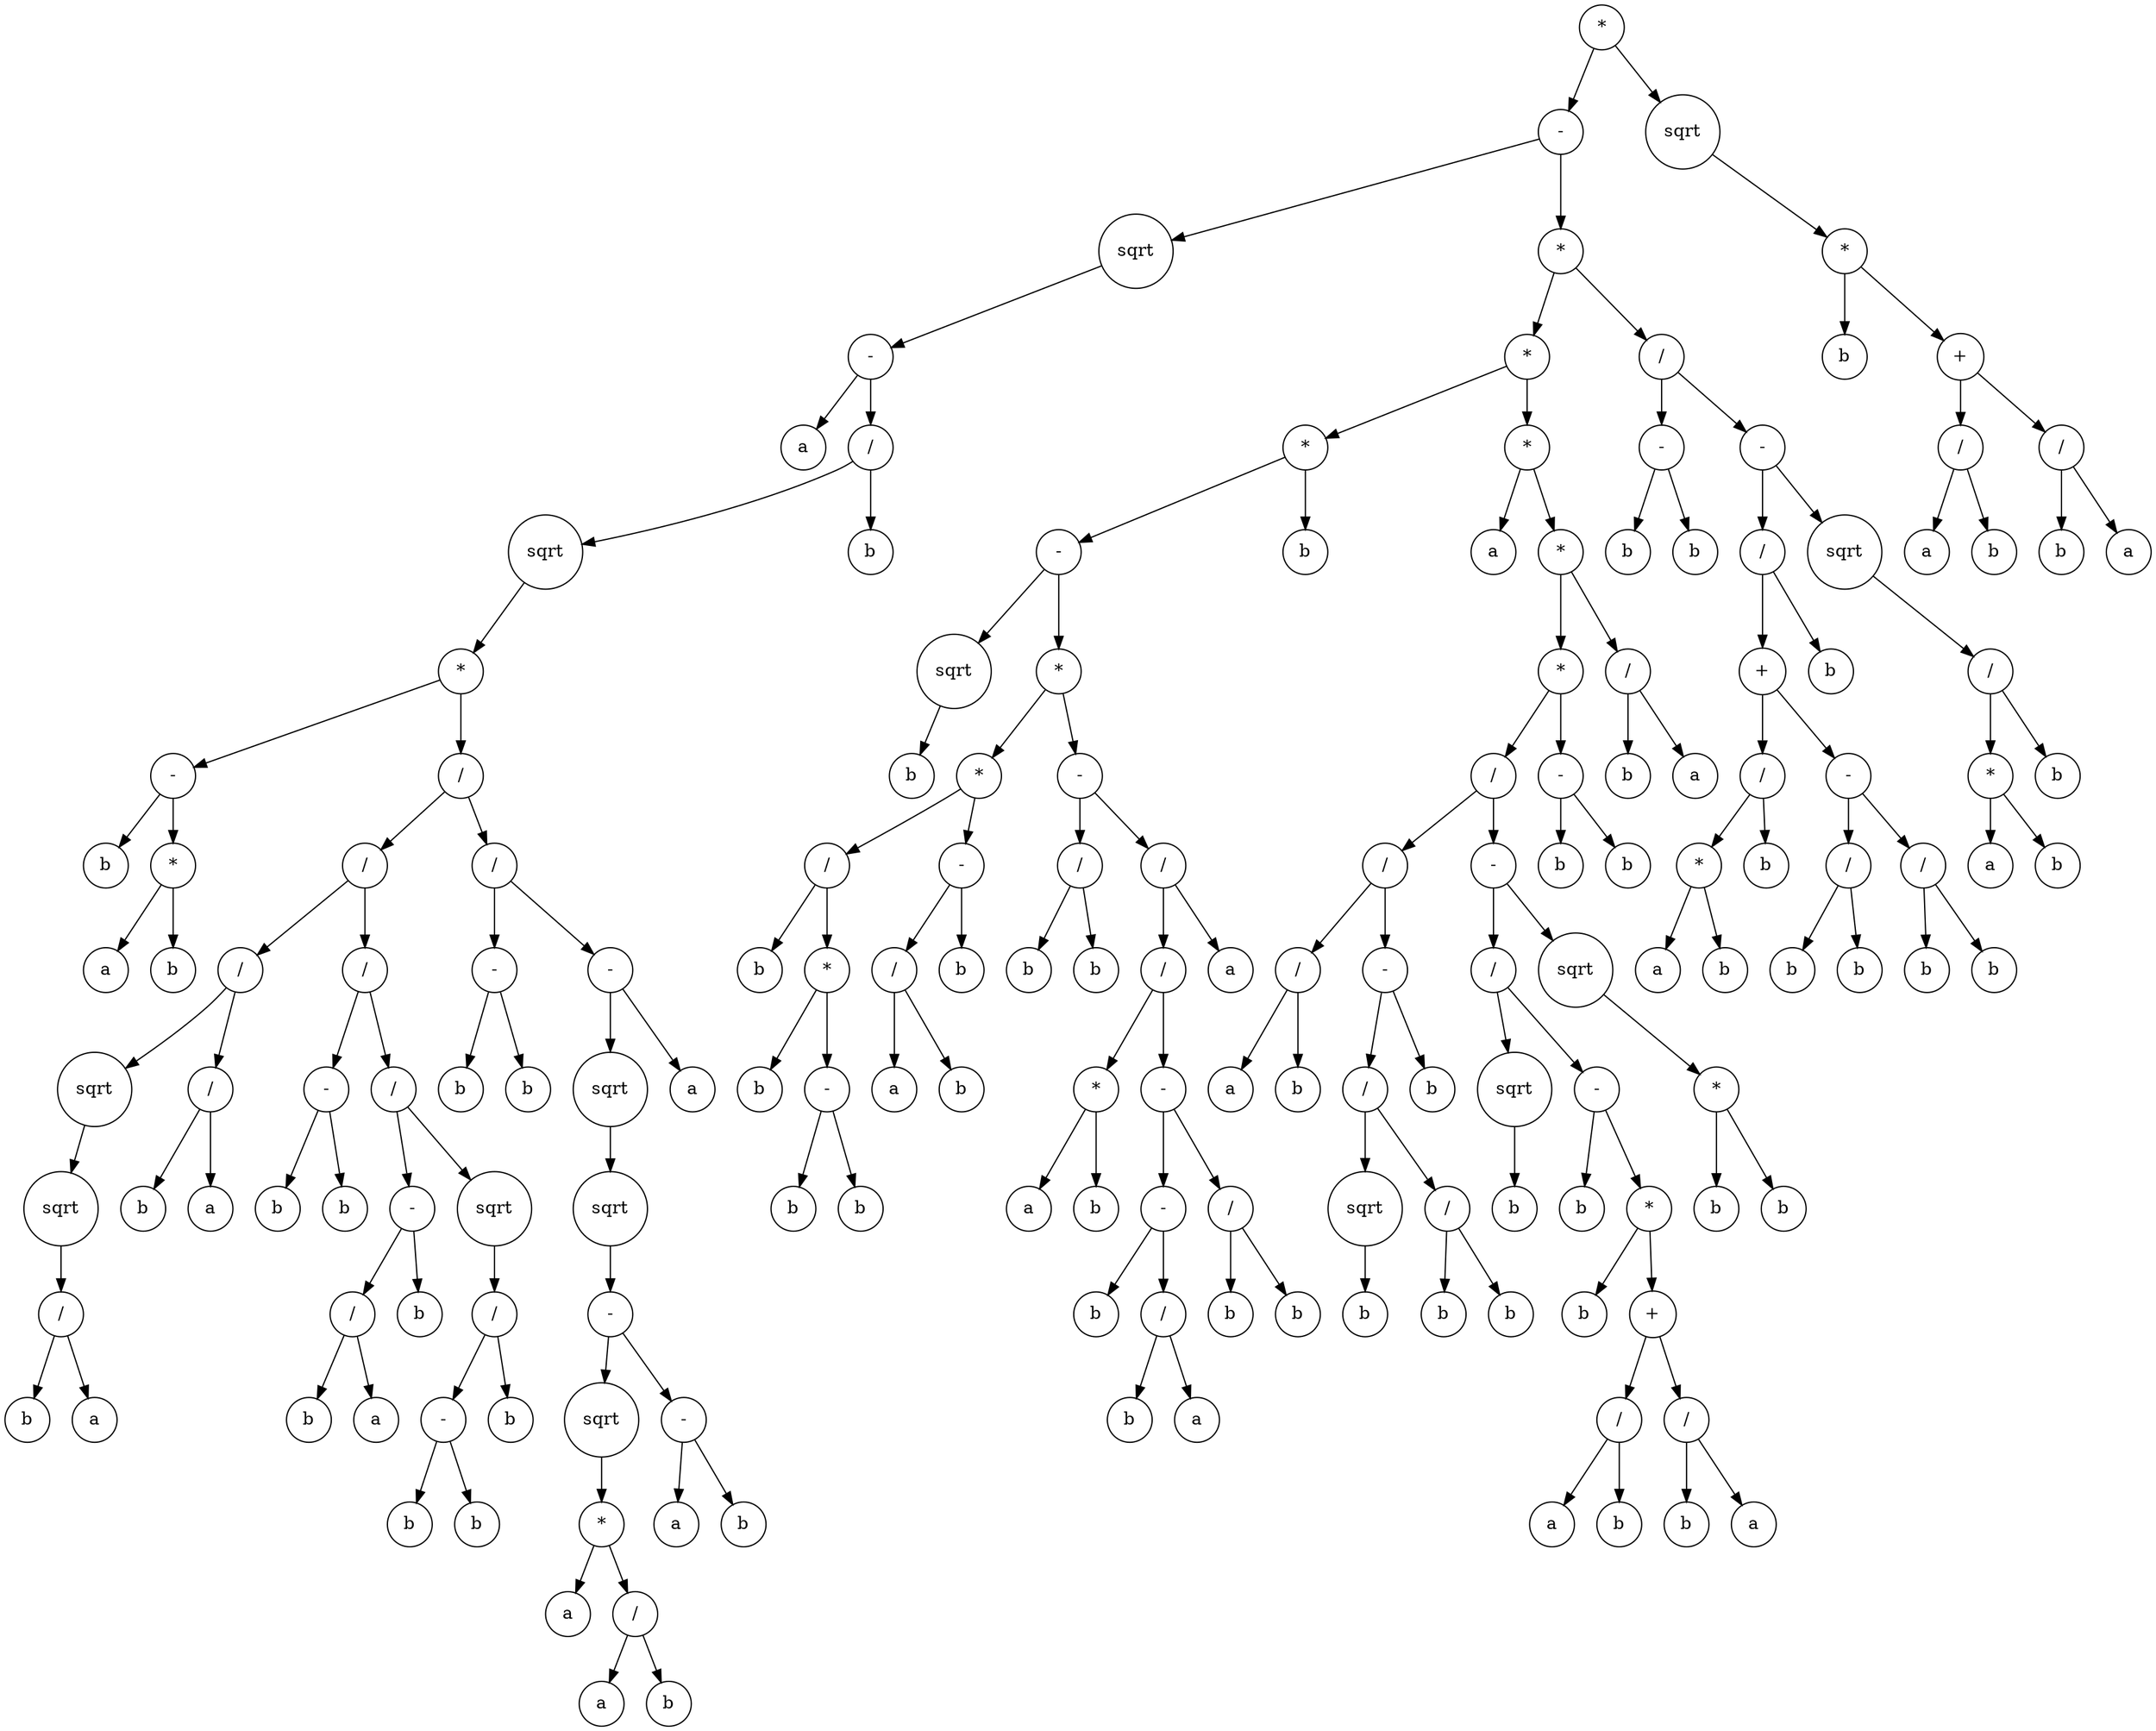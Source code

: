 digraph g {
graph [ordering=out];
node [shape=circle];
n[label = "*"];
n0[label = "-"];
n00[label = "sqrt"];
n000[label = "-"];
n0000[label = "a"];
n000 -> n0000;
n0001[label = "/"];
n00010[label = "sqrt"];
n000100[label = "*"];
n0001000[label = "-"];
n00010000[label = "b"];
n0001000 -> n00010000;
n00010001[label = "*"];
n000100010[label = "a"];
n00010001 -> n000100010;
n000100011[label = "b"];
n00010001 -> n000100011;
n0001000 -> n00010001;
n000100 -> n0001000;
n0001001[label = "/"];
n00010010[label = "/"];
n000100100[label = "/"];
n0001001000[label = "sqrt"];
n00010010000[label = "sqrt"];
n000100100000[label = "/"];
n0001001000000[label = "b"];
n000100100000 -> n0001001000000;
n0001001000001[label = "a"];
n000100100000 -> n0001001000001;
n00010010000 -> n000100100000;
n0001001000 -> n00010010000;
n000100100 -> n0001001000;
n0001001001[label = "/"];
n00010010010[label = "b"];
n0001001001 -> n00010010010;
n00010010011[label = "a"];
n0001001001 -> n00010010011;
n000100100 -> n0001001001;
n00010010 -> n000100100;
n000100101[label = "/"];
n0001001010[label = "-"];
n00010010100[label = "b"];
n0001001010 -> n00010010100;
n00010010101[label = "b"];
n0001001010 -> n00010010101;
n000100101 -> n0001001010;
n0001001011[label = "/"];
n00010010110[label = "-"];
n000100101100[label = "/"];
n0001001011000[label = "b"];
n000100101100 -> n0001001011000;
n0001001011001[label = "a"];
n000100101100 -> n0001001011001;
n00010010110 -> n000100101100;
n000100101101[label = "b"];
n00010010110 -> n000100101101;
n0001001011 -> n00010010110;
n00010010111[label = "sqrt"];
n000100101110[label = "/"];
n0001001011100[label = "-"];
n00010010111000[label = "b"];
n0001001011100 -> n00010010111000;
n00010010111001[label = "b"];
n0001001011100 -> n00010010111001;
n000100101110 -> n0001001011100;
n0001001011101[label = "b"];
n000100101110 -> n0001001011101;
n00010010111 -> n000100101110;
n0001001011 -> n00010010111;
n000100101 -> n0001001011;
n00010010 -> n000100101;
n0001001 -> n00010010;
n00010011[label = "/"];
n000100110[label = "-"];
n0001001100[label = "b"];
n000100110 -> n0001001100;
n0001001101[label = "b"];
n000100110 -> n0001001101;
n00010011 -> n000100110;
n000100111[label = "-"];
n0001001110[label = "sqrt"];
n00010011100[label = "sqrt"];
n000100111000[label = "-"];
n0001001110000[label = "sqrt"];
n00010011100000[label = "*"];
n000100111000000[label = "a"];
n00010011100000 -> n000100111000000;
n000100111000001[label = "/"];
n0001001110000010[label = "a"];
n000100111000001 -> n0001001110000010;
n0001001110000011[label = "b"];
n000100111000001 -> n0001001110000011;
n00010011100000 -> n000100111000001;
n0001001110000 -> n00010011100000;
n000100111000 -> n0001001110000;
n0001001110001[label = "-"];
n00010011100010[label = "a"];
n0001001110001 -> n00010011100010;
n00010011100011[label = "b"];
n0001001110001 -> n00010011100011;
n000100111000 -> n0001001110001;
n00010011100 -> n000100111000;
n0001001110 -> n00010011100;
n000100111 -> n0001001110;
n0001001111[label = "a"];
n000100111 -> n0001001111;
n00010011 -> n000100111;
n0001001 -> n00010011;
n000100 -> n0001001;
n00010 -> n000100;
n0001 -> n00010;
n00011[label = "b"];
n0001 -> n00011;
n000 -> n0001;
n00 -> n000;
n0 -> n00;
n01[label = "*"];
n010[label = "*"];
n0100[label = "*"];
n01000[label = "-"];
n010000[label = "sqrt"];
n0100000[label = "b"];
n010000 -> n0100000;
n01000 -> n010000;
n010001[label = "*"];
n0100010[label = "*"];
n01000100[label = "/"];
n010001000[label = "b"];
n01000100 -> n010001000;
n010001001[label = "*"];
n0100010010[label = "b"];
n010001001 -> n0100010010;
n0100010011[label = "-"];
n01000100110[label = "b"];
n0100010011 -> n01000100110;
n01000100111[label = "b"];
n0100010011 -> n01000100111;
n010001001 -> n0100010011;
n01000100 -> n010001001;
n0100010 -> n01000100;
n01000101[label = "-"];
n010001010[label = "/"];
n0100010100[label = "a"];
n010001010 -> n0100010100;
n0100010101[label = "b"];
n010001010 -> n0100010101;
n01000101 -> n010001010;
n010001011[label = "b"];
n01000101 -> n010001011;
n0100010 -> n01000101;
n010001 -> n0100010;
n0100011[label = "-"];
n01000110[label = "/"];
n010001100[label = "b"];
n01000110 -> n010001100;
n010001101[label = "b"];
n01000110 -> n010001101;
n0100011 -> n01000110;
n01000111[label = "/"];
n010001110[label = "/"];
n0100011100[label = "*"];
n01000111000[label = "a"];
n0100011100 -> n01000111000;
n01000111001[label = "b"];
n0100011100 -> n01000111001;
n010001110 -> n0100011100;
n0100011101[label = "-"];
n01000111010[label = "-"];
n010001110100[label = "b"];
n01000111010 -> n010001110100;
n010001110101[label = "/"];
n0100011101010[label = "b"];
n010001110101 -> n0100011101010;
n0100011101011[label = "a"];
n010001110101 -> n0100011101011;
n01000111010 -> n010001110101;
n0100011101 -> n01000111010;
n01000111011[label = "/"];
n010001110110[label = "b"];
n01000111011 -> n010001110110;
n010001110111[label = "b"];
n01000111011 -> n010001110111;
n0100011101 -> n01000111011;
n010001110 -> n0100011101;
n01000111 -> n010001110;
n010001111[label = "a"];
n01000111 -> n010001111;
n0100011 -> n01000111;
n010001 -> n0100011;
n01000 -> n010001;
n0100 -> n01000;
n01001[label = "b"];
n0100 -> n01001;
n010 -> n0100;
n0101[label = "*"];
n01010[label = "a"];
n0101 -> n01010;
n01011[label = "*"];
n010110[label = "*"];
n0101100[label = "/"];
n01011000[label = "/"];
n010110000[label = "/"];
n0101100000[label = "a"];
n010110000 -> n0101100000;
n0101100001[label = "b"];
n010110000 -> n0101100001;
n01011000 -> n010110000;
n010110001[label = "-"];
n0101100010[label = "/"];
n01011000100[label = "sqrt"];
n010110001000[label = "b"];
n01011000100 -> n010110001000;
n0101100010 -> n01011000100;
n01011000101[label = "/"];
n010110001010[label = "b"];
n01011000101 -> n010110001010;
n010110001011[label = "b"];
n01011000101 -> n010110001011;
n0101100010 -> n01011000101;
n010110001 -> n0101100010;
n0101100011[label = "b"];
n010110001 -> n0101100011;
n01011000 -> n010110001;
n0101100 -> n01011000;
n01011001[label = "-"];
n010110010[label = "/"];
n0101100100[label = "sqrt"];
n01011001000[label = "b"];
n0101100100 -> n01011001000;
n010110010 -> n0101100100;
n0101100101[label = "-"];
n01011001010[label = "b"];
n0101100101 -> n01011001010;
n01011001011[label = "*"];
n010110010110[label = "b"];
n01011001011 -> n010110010110;
n010110010111[label = "+"];
n0101100101110[label = "/"];
n01011001011100[label = "a"];
n0101100101110 -> n01011001011100;
n01011001011101[label = "b"];
n0101100101110 -> n01011001011101;
n010110010111 -> n0101100101110;
n0101100101111[label = "/"];
n01011001011110[label = "b"];
n0101100101111 -> n01011001011110;
n01011001011111[label = "a"];
n0101100101111 -> n01011001011111;
n010110010111 -> n0101100101111;
n01011001011 -> n010110010111;
n0101100101 -> n01011001011;
n010110010 -> n0101100101;
n01011001 -> n010110010;
n010110011[label = "sqrt"];
n0101100110[label = "*"];
n01011001100[label = "b"];
n0101100110 -> n01011001100;
n01011001101[label = "b"];
n0101100110 -> n01011001101;
n010110011 -> n0101100110;
n01011001 -> n010110011;
n0101100 -> n01011001;
n010110 -> n0101100;
n0101101[label = "-"];
n01011010[label = "b"];
n0101101 -> n01011010;
n01011011[label = "b"];
n0101101 -> n01011011;
n010110 -> n0101101;
n01011 -> n010110;
n010111[label = "/"];
n0101110[label = "b"];
n010111 -> n0101110;
n0101111[label = "a"];
n010111 -> n0101111;
n01011 -> n010111;
n0101 -> n01011;
n010 -> n0101;
n01 -> n010;
n011[label = "/"];
n0110[label = "-"];
n01100[label = "b"];
n0110 -> n01100;
n01101[label = "b"];
n0110 -> n01101;
n011 -> n0110;
n0111[label = "-"];
n01110[label = "/"];
n011100[label = "+"];
n0111000[label = "/"];
n01110000[label = "*"];
n011100000[label = "a"];
n01110000 -> n011100000;
n011100001[label = "b"];
n01110000 -> n011100001;
n0111000 -> n01110000;
n01110001[label = "b"];
n0111000 -> n01110001;
n011100 -> n0111000;
n0111001[label = "-"];
n01110010[label = "/"];
n011100100[label = "b"];
n01110010 -> n011100100;
n011100101[label = "b"];
n01110010 -> n011100101;
n0111001 -> n01110010;
n01110011[label = "/"];
n011100110[label = "b"];
n01110011 -> n011100110;
n011100111[label = "b"];
n01110011 -> n011100111;
n0111001 -> n01110011;
n011100 -> n0111001;
n01110 -> n011100;
n011101[label = "b"];
n01110 -> n011101;
n0111 -> n01110;
n01111[label = "sqrt"];
n011110[label = "/"];
n0111100[label = "*"];
n01111000[label = "a"];
n0111100 -> n01111000;
n01111001[label = "b"];
n0111100 -> n01111001;
n011110 -> n0111100;
n0111101[label = "b"];
n011110 -> n0111101;
n01111 -> n011110;
n0111 -> n01111;
n011 -> n0111;
n01 -> n011;
n0 -> n01;
n -> n0;
n1[label = "sqrt"];
n10[label = "*"];
n100[label = "b"];
n10 -> n100;
n101[label = "+"];
n1010[label = "/"];
n10100[label = "a"];
n1010 -> n10100;
n10101[label = "b"];
n1010 -> n10101;
n101 -> n1010;
n1011[label = "/"];
n10110[label = "b"];
n1011 -> n10110;
n10111[label = "a"];
n1011 -> n10111;
n101 -> n1011;
n10 -> n101;
n1 -> n10;
n -> n1;
}
